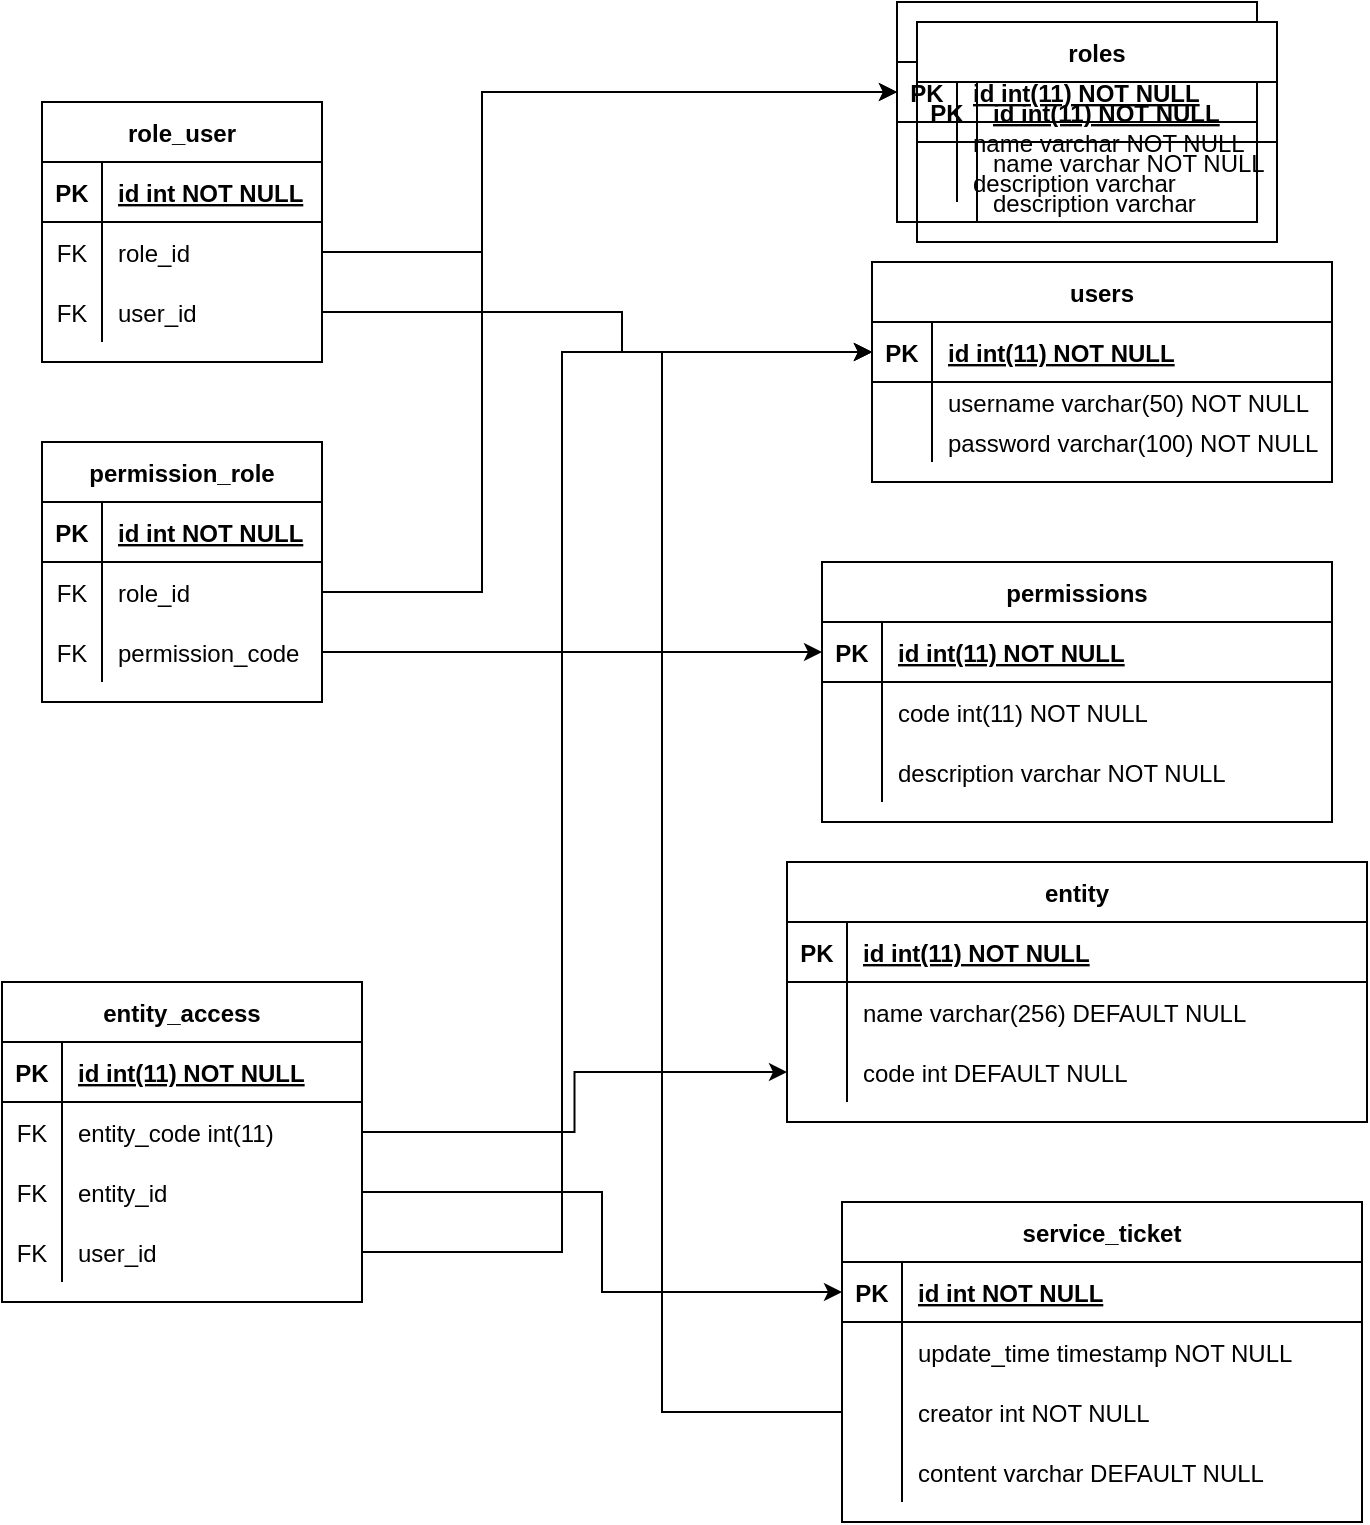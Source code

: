 <mxfile version="14.9.6" type="device"><diagram id="R2lEEEUBdFMjLlhIrx00" name="Page-1"><mxGraphModel dx="1088" dy="880" grid="1" gridSize="10" guides="1" tooltips="1" connect="1" arrows="1" fold="1" page="1" pageScale="1" pageWidth="850" pageHeight="1100" math="0" shadow="0" extFonts="Permanent Marker^https://fonts.googleapis.com/css?family=Permanent+Marker"><root><mxCell id="0"/><mxCell id="1" parent="0"/><mxCell id="L_12jhZDJ4BhdhcCoROc-27" value="role_user" style="shape=table;startSize=30;container=1;collapsible=1;childLayout=tableLayout;fixedRows=1;rowLines=0;fontStyle=1;align=center;resizeLast=1;" parent="1" vertex="1"><mxGeometry x="90" y="130" width="140" height="130" as="geometry"/></mxCell><mxCell id="L_12jhZDJ4BhdhcCoROc-28" value="" style="shape=partialRectangle;collapsible=0;dropTarget=0;pointerEvents=0;fillColor=none;top=0;left=0;bottom=1;right=0;points=[[0,0.5],[1,0.5]];portConstraint=eastwest;" parent="L_12jhZDJ4BhdhcCoROc-27" vertex="1"><mxGeometry y="30" width="140" height="30" as="geometry"/></mxCell><mxCell id="L_12jhZDJ4BhdhcCoROc-29" value="PK" style="shape=partialRectangle;connectable=0;fillColor=none;top=0;left=0;bottom=0;right=0;fontStyle=1;overflow=hidden;" parent="L_12jhZDJ4BhdhcCoROc-28" vertex="1"><mxGeometry width="30" height="30" as="geometry"/></mxCell><mxCell id="L_12jhZDJ4BhdhcCoROc-30" value="id int NOT NULL" style="shape=partialRectangle;connectable=0;fillColor=none;top=0;left=0;bottom=0;right=0;align=left;spacingLeft=6;fontStyle=5;overflow=hidden;" parent="L_12jhZDJ4BhdhcCoROc-28" vertex="1"><mxGeometry x="30" width="110" height="30" as="geometry"/></mxCell><mxCell id="L_12jhZDJ4BhdhcCoROc-31" value="" style="shape=partialRectangle;collapsible=0;dropTarget=0;pointerEvents=0;fillColor=none;top=0;left=0;bottom=0;right=0;points=[[0,0.5],[1,0.5]];portConstraint=eastwest;" parent="L_12jhZDJ4BhdhcCoROc-27" vertex="1"><mxGeometry y="60" width="140" height="30" as="geometry"/></mxCell><mxCell id="L_12jhZDJ4BhdhcCoROc-32" value="FK" style="shape=partialRectangle;connectable=0;fillColor=none;top=0;left=0;bottom=0;right=0;editable=1;overflow=hidden;" parent="L_12jhZDJ4BhdhcCoROc-31" vertex="1"><mxGeometry width="30" height="30" as="geometry"/></mxCell><mxCell id="L_12jhZDJ4BhdhcCoROc-33" value="role_id" style="shape=partialRectangle;connectable=0;fillColor=none;top=0;left=0;bottom=0;right=0;align=left;spacingLeft=6;overflow=hidden;" parent="L_12jhZDJ4BhdhcCoROc-31" vertex="1"><mxGeometry x="30" width="110" height="30" as="geometry"/></mxCell><mxCell id="L_12jhZDJ4BhdhcCoROc-34" value="" style="shape=partialRectangle;collapsible=0;dropTarget=0;pointerEvents=0;fillColor=none;top=0;left=0;bottom=0;right=0;points=[[0,0.5],[1,0.5]];portConstraint=eastwest;" parent="L_12jhZDJ4BhdhcCoROc-27" vertex="1"><mxGeometry y="90" width="140" height="30" as="geometry"/></mxCell><mxCell id="L_12jhZDJ4BhdhcCoROc-35" value="FK" style="shape=partialRectangle;connectable=0;fillColor=none;top=0;left=0;bottom=0;right=0;editable=1;overflow=hidden;" parent="L_12jhZDJ4BhdhcCoROc-34" vertex="1"><mxGeometry width="30" height="30" as="geometry"/></mxCell><mxCell id="L_12jhZDJ4BhdhcCoROc-36" value="user_id " style="shape=partialRectangle;connectable=0;fillColor=none;top=0;left=0;bottom=0;right=0;align=left;spacingLeft=6;overflow=hidden;" parent="L_12jhZDJ4BhdhcCoROc-34" vertex="1"><mxGeometry x="30" width="110" height="30" as="geometry"/></mxCell><mxCell id="L_12jhZDJ4BhdhcCoROc-40" value="permissions" style="shape=table;startSize=30;container=1;collapsible=1;childLayout=tableLayout;fixedRows=1;rowLines=0;fontStyle=1;align=center;resizeLast=1;" parent="1" vertex="1"><mxGeometry x="480" y="360" width="255" height="130" as="geometry"/></mxCell><mxCell id="L_12jhZDJ4BhdhcCoROc-41" value="" style="shape=partialRectangle;collapsible=0;dropTarget=0;pointerEvents=0;fillColor=none;top=0;left=0;bottom=1;right=0;points=[[0,0.5],[1,0.5]];portConstraint=eastwest;" parent="L_12jhZDJ4BhdhcCoROc-40" vertex="1"><mxGeometry y="30" width="255" height="30" as="geometry"/></mxCell><mxCell id="L_12jhZDJ4BhdhcCoROc-42" value="PK" style="shape=partialRectangle;connectable=0;fillColor=none;top=0;left=0;bottom=0;right=0;fontStyle=1;overflow=hidden;" parent="L_12jhZDJ4BhdhcCoROc-41" vertex="1"><mxGeometry width="30" height="30" as="geometry"/></mxCell><mxCell id="L_12jhZDJ4BhdhcCoROc-43" value="id int(11) NOT NULL" style="shape=partialRectangle;connectable=0;fillColor=none;top=0;left=0;bottom=0;right=0;align=left;spacingLeft=6;fontStyle=5;overflow=hidden;" parent="L_12jhZDJ4BhdhcCoROc-41" vertex="1"><mxGeometry x="30" width="225" height="30" as="geometry"/></mxCell><mxCell id="L_12jhZDJ4BhdhcCoROc-134" style="shape=partialRectangle;collapsible=0;dropTarget=0;pointerEvents=0;fillColor=none;top=0;left=0;bottom=0;right=0;points=[[0,0.5],[1,0.5]];portConstraint=eastwest;" parent="L_12jhZDJ4BhdhcCoROc-40" vertex="1"><mxGeometry y="60" width="255" height="30" as="geometry"/></mxCell><mxCell id="L_12jhZDJ4BhdhcCoROc-135" style="shape=partialRectangle;connectable=0;fillColor=none;top=0;left=0;bottom=0;right=0;editable=1;overflow=hidden;" parent="L_12jhZDJ4BhdhcCoROc-134" vertex="1"><mxGeometry width="30" height="30" as="geometry"/></mxCell><mxCell id="L_12jhZDJ4BhdhcCoROc-136" value="code int(11) NOT NULL" style="shape=partialRectangle;connectable=0;fillColor=none;top=0;left=0;bottom=0;right=0;align=left;spacingLeft=6;overflow=hidden;" parent="L_12jhZDJ4BhdhcCoROc-134" vertex="1"><mxGeometry x="30" width="225" height="30" as="geometry"/></mxCell><mxCell id="L_12jhZDJ4BhdhcCoROc-44" value="" style="shape=partialRectangle;collapsible=0;dropTarget=0;pointerEvents=0;fillColor=none;top=0;left=0;bottom=0;right=0;points=[[0,0.5],[1,0.5]];portConstraint=eastwest;" parent="L_12jhZDJ4BhdhcCoROc-40" vertex="1"><mxGeometry y="90" width="255" height="30" as="geometry"/></mxCell><mxCell id="L_12jhZDJ4BhdhcCoROc-45" value="" style="shape=partialRectangle;connectable=0;fillColor=none;top=0;left=0;bottom=0;right=0;editable=1;overflow=hidden;" parent="L_12jhZDJ4BhdhcCoROc-44" vertex="1"><mxGeometry width="30" height="30" as="geometry"/></mxCell><mxCell id="L_12jhZDJ4BhdhcCoROc-46" value="description varchar NOT NULL" style="shape=partialRectangle;connectable=0;fillColor=none;top=0;left=0;bottom=0;right=0;align=left;spacingLeft=6;overflow=hidden;" parent="L_12jhZDJ4BhdhcCoROc-44" vertex="1"><mxGeometry x="30" width="225" height="30" as="geometry"/></mxCell><mxCell id="L_12jhZDJ4BhdhcCoROc-53" value="permission_role" style="shape=table;startSize=30;container=1;collapsible=1;childLayout=tableLayout;fixedRows=1;rowLines=0;fontStyle=1;align=center;resizeLast=1;" parent="1" vertex="1"><mxGeometry x="90" y="300" width="140" height="130" as="geometry"/></mxCell><mxCell id="L_12jhZDJ4BhdhcCoROc-54" value="" style="shape=partialRectangle;collapsible=0;dropTarget=0;pointerEvents=0;fillColor=none;top=0;left=0;bottom=1;right=0;points=[[0,0.5],[1,0.5]];portConstraint=eastwest;" parent="L_12jhZDJ4BhdhcCoROc-53" vertex="1"><mxGeometry y="30" width="140" height="30" as="geometry"/></mxCell><mxCell id="L_12jhZDJ4BhdhcCoROc-55" value="PK" style="shape=partialRectangle;connectable=0;fillColor=none;top=0;left=0;bottom=0;right=0;fontStyle=1;overflow=hidden;" parent="L_12jhZDJ4BhdhcCoROc-54" vertex="1"><mxGeometry width="30" height="30" as="geometry"/></mxCell><mxCell id="L_12jhZDJ4BhdhcCoROc-56" value="id int NOT NULL" style="shape=partialRectangle;connectable=0;fillColor=none;top=0;left=0;bottom=0;right=0;align=left;spacingLeft=6;fontStyle=5;overflow=hidden;" parent="L_12jhZDJ4BhdhcCoROc-54" vertex="1"><mxGeometry x="30" width="110" height="30" as="geometry"/></mxCell><mxCell id="L_12jhZDJ4BhdhcCoROc-57" value="" style="shape=partialRectangle;collapsible=0;dropTarget=0;pointerEvents=0;fillColor=none;top=0;left=0;bottom=0;right=0;points=[[0,0.5],[1,0.5]];portConstraint=eastwest;" parent="L_12jhZDJ4BhdhcCoROc-53" vertex="1"><mxGeometry y="60" width="140" height="30" as="geometry"/></mxCell><mxCell id="L_12jhZDJ4BhdhcCoROc-58" value="FK" style="shape=partialRectangle;connectable=0;fillColor=none;top=0;left=0;bottom=0;right=0;editable=1;overflow=hidden;" parent="L_12jhZDJ4BhdhcCoROc-57" vertex="1"><mxGeometry width="30" height="30" as="geometry"/></mxCell><mxCell id="L_12jhZDJ4BhdhcCoROc-59" value="role_id " style="shape=partialRectangle;connectable=0;fillColor=none;top=0;left=0;bottom=0;right=0;align=left;spacingLeft=6;overflow=hidden;" parent="L_12jhZDJ4BhdhcCoROc-57" vertex="1"><mxGeometry x="30" width="110" height="30" as="geometry"/></mxCell><mxCell id="L_12jhZDJ4BhdhcCoROc-60" value="" style="shape=partialRectangle;collapsible=0;dropTarget=0;pointerEvents=0;fillColor=none;top=0;left=0;bottom=0;right=0;points=[[0,0.5],[1,0.5]];portConstraint=eastwest;" parent="L_12jhZDJ4BhdhcCoROc-53" vertex="1"><mxGeometry y="90" width="140" height="30" as="geometry"/></mxCell><mxCell id="L_12jhZDJ4BhdhcCoROc-61" value="FK" style="shape=partialRectangle;connectable=0;fillColor=none;top=0;left=0;bottom=0;right=0;editable=1;overflow=hidden;" parent="L_12jhZDJ4BhdhcCoROc-60" vertex="1"><mxGeometry width="30" height="30" as="geometry"/></mxCell><mxCell id="L_12jhZDJ4BhdhcCoROc-62" value="permission_code " style="shape=partialRectangle;connectable=0;fillColor=none;top=0;left=0;bottom=0;right=0;align=left;spacingLeft=6;overflow=hidden;" parent="L_12jhZDJ4BhdhcCoROc-60" vertex="1"><mxGeometry x="30" width="110" height="30" as="geometry"/></mxCell><mxCell id="L_12jhZDJ4BhdhcCoROc-66" style="edgeStyle=orthogonalEdgeStyle;rounded=0;orthogonalLoop=1;jettySize=auto;html=1;entryX=0;entryY=0.5;entryDx=0;entryDy=0;" parent="1" source="L_12jhZDJ4BhdhcCoROc-60" target="L_12jhZDJ4BhdhcCoROc-41" edge="1"><mxGeometry relative="1" as="geometry"/></mxCell><mxCell id="L_12jhZDJ4BhdhcCoROc-67" value="roles" style="shape=table;startSize=30;container=1;collapsible=1;childLayout=tableLayout;fixedRows=1;rowLines=0;fontStyle=1;align=center;resizeLast=1;" parent="1" vertex="1"><mxGeometry x="517.5" y="80" width="180" height="110" as="geometry"/></mxCell><mxCell id="L_12jhZDJ4BhdhcCoROc-68" value="" style="shape=partialRectangle;collapsible=0;dropTarget=0;pointerEvents=0;fillColor=none;top=0;left=0;bottom=1;right=0;points=[[0,0.5],[1,0.5]];portConstraint=eastwest;" parent="L_12jhZDJ4BhdhcCoROc-67" vertex="1"><mxGeometry y="30" width="180" height="30" as="geometry"/></mxCell><mxCell id="L_12jhZDJ4BhdhcCoROc-69" value="PK" style="shape=partialRectangle;connectable=0;fillColor=none;top=0;left=0;bottom=0;right=0;fontStyle=1;overflow=hidden;" parent="L_12jhZDJ4BhdhcCoROc-68" vertex="1"><mxGeometry width="30" height="30" as="geometry"/></mxCell><mxCell id="L_12jhZDJ4BhdhcCoROc-70" value="id int(11) NOT NULL" style="shape=partialRectangle;connectable=0;fillColor=none;top=0;left=0;bottom=0;right=0;align=left;spacingLeft=6;fontStyle=5;overflow=hidden;" parent="L_12jhZDJ4BhdhcCoROc-68" vertex="1"><mxGeometry x="30" width="150" height="30" as="geometry"/></mxCell><mxCell id="L_12jhZDJ4BhdhcCoROc-71" value="" style="shape=partialRectangle;collapsible=0;dropTarget=0;pointerEvents=0;fillColor=none;top=0;left=0;bottom=0;right=0;points=[[0,0.5],[1,0.5]];portConstraint=eastwest;" parent="L_12jhZDJ4BhdhcCoROc-67" vertex="1"><mxGeometry y="60" width="180" height="20" as="geometry"/></mxCell><mxCell id="L_12jhZDJ4BhdhcCoROc-72" value="" style="shape=partialRectangle;connectable=0;fillColor=none;top=0;left=0;bottom=0;right=0;editable=1;overflow=hidden;" parent="L_12jhZDJ4BhdhcCoROc-71" vertex="1"><mxGeometry width="30" height="20" as="geometry"/></mxCell><mxCell id="L_12jhZDJ4BhdhcCoROc-73" value="name varchar NOT NULL" style="shape=partialRectangle;connectable=0;fillColor=none;top=0;left=0;bottom=0;right=0;align=left;spacingLeft=6;overflow=hidden;" parent="L_12jhZDJ4BhdhcCoROc-71" vertex="1"><mxGeometry x="30" width="150" height="20" as="geometry"/></mxCell><mxCell id="KRt6DGjXt6XaIP62rAGj-6" style="shape=partialRectangle;collapsible=0;dropTarget=0;pointerEvents=0;fillColor=none;top=0;left=0;bottom=0;right=0;points=[[0,0.5],[1,0.5]];portConstraint=eastwest;" parent="L_12jhZDJ4BhdhcCoROc-67" vertex="1"><mxGeometry y="80" width="180" height="20" as="geometry"/></mxCell><mxCell id="KRt6DGjXt6XaIP62rAGj-7" style="shape=partialRectangle;connectable=0;fillColor=none;top=0;left=0;bottom=0;right=0;editable=1;overflow=hidden;" parent="KRt6DGjXt6XaIP62rAGj-6" vertex="1"><mxGeometry width="30" height="20" as="geometry"/></mxCell><mxCell id="KRt6DGjXt6XaIP62rAGj-8" value="description varchar" style="shape=partialRectangle;connectable=0;fillColor=none;top=0;left=0;bottom=0;right=0;align=left;spacingLeft=6;overflow=hidden;" parent="KRt6DGjXt6XaIP62rAGj-6" vertex="1"><mxGeometry x="30" width="150" height="20" as="geometry"/></mxCell><mxCell id="L_12jhZDJ4BhdhcCoROc-80" style="edgeStyle=orthogonalEdgeStyle;rounded=0;orthogonalLoop=1;jettySize=auto;html=1;entryX=0;entryY=0.5;entryDx=0;entryDy=0;" parent="1" source="L_12jhZDJ4BhdhcCoROc-31" target="L_12jhZDJ4BhdhcCoROc-68" edge="1"><mxGeometry relative="1" as="geometry"><Array as="points"><mxPoint x="310" y="205"/><mxPoint x="310" y="125"/></Array></mxGeometry></mxCell><mxCell id="L_12jhZDJ4BhdhcCoROc-81" value="service_ticket" style="shape=table;startSize=30;container=1;collapsible=1;childLayout=tableLayout;fixedRows=1;rowLines=0;fontStyle=1;align=center;resizeLast=1;" parent="1" vertex="1"><mxGeometry x="490" y="680" width="260" height="160" as="geometry"/></mxCell><mxCell id="L_12jhZDJ4BhdhcCoROc-82" value="" style="shape=partialRectangle;collapsible=0;dropTarget=0;pointerEvents=0;fillColor=none;top=0;left=0;bottom=1;right=0;points=[[0,0.5],[1,0.5]];portConstraint=eastwest;" parent="L_12jhZDJ4BhdhcCoROc-81" vertex="1"><mxGeometry y="30" width="260" height="30" as="geometry"/></mxCell><mxCell id="L_12jhZDJ4BhdhcCoROc-83" value="PK" style="shape=partialRectangle;connectable=0;fillColor=none;top=0;left=0;bottom=0;right=0;fontStyle=1;overflow=hidden;" parent="L_12jhZDJ4BhdhcCoROc-82" vertex="1"><mxGeometry width="30" height="30" as="geometry"/></mxCell><mxCell id="L_12jhZDJ4BhdhcCoROc-84" value="id int NOT NULL" style="shape=partialRectangle;connectable=0;fillColor=none;top=0;left=0;bottom=0;right=0;align=left;spacingLeft=6;fontStyle=5;overflow=hidden;" parent="L_12jhZDJ4BhdhcCoROc-82" vertex="1"><mxGeometry x="30" width="230" height="30" as="geometry"/></mxCell><mxCell id="L_12jhZDJ4BhdhcCoROc-85" value="" style="shape=partialRectangle;collapsible=0;dropTarget=0;pointerEvents=0;fillColor=none;top=0;left=0;bottom=0;right=0;points=[[0,0.5],[1,0.5]];portConstraint=eastwest;" parent="L_12jhZDJ4BhdhcCoROc-81" vertex="1"><mxGeometry y="60" width="260" height="30" as="geometry"/></mxCell><mxCell id="L_12jhZDJ4BhdhcCoROc-86" value="" style="shape=partialRectangle;connectable=0;fillColor=none;top=0;left=0;bottom=0;right=0;editable=1;overflow=hidden;" parent="L_12jhZDJ4BhdhcCoROc-85" vertex="1"><mxGeometry width="30" height="30" as="geometry"/></mxCell><mxCell id="L_12jhZDJ4BhdhcCoROc-87" value="update_time timestamp NOT NULL" style="shape=partialRectangle;connectable=0;fillColor=none;top=0;left=0;bottom=0;right=0;align=left;spacingLeft=6;overflow=hidden;" parent="L_12jhZDJ4BhdhcCoROc-85" vertex="1"><mxGeometry x="30" width="230" height="30" as="geometry"/></mxCell><mxCell id="L_12jhZDJ4BhdhcCoROc-88" value="" style="shape=partialRectangle;collapsible=0;dropTarget=0;pointerEvents=0;fillColor=none;top=0;left=0;bottom=0;right=0;points=[[0,0.5],[1,0.5]];portConstraint=eastwest;" parent="L_12jhZDJ4BhdhcCoROc-81" vertex="1"><mxGeometry y="90" width="260" height="30" as="geometry"/></mxCell><mxCell id="L_12jhZDJ4BhdhcCoROc-89" value="" style="shape=partialRectangle;connectable=0;fillColor=none;top=0;left=0;bottom=0;right=0;editable=1;overflow=hidden;" parent="L_12jhZDJ4BhdhcCoROc-88" vertex="1"><mxGeometry width="30" height="30" as="geometry"/></mxCell><mxCell id="L_12jhZDJ4BhdhcCoROc-90" value="creator int NOT NULL" style="shape=partialRectangle;connectable=0;fillColor=none;top=0;left=0;bottom=0;right=0;align=left;spacingLeft=6;overflow=hidden;" parent="L_12jhZDJ4BhdhcCoROc-88" vertex="1"><mxGeometry x="30" width="230" height="30" as="geometry"/></mxCell><mxCell id="L_12jhZDJ4BhdhcCoROc-92" style="shape=partialRectangle;collapsible=0;dropTarget=0;pointerEvents=0;fillColor=none;top=0;left=0;bottom=0;right=0;points=[[0,0.5],[1,0.5]];portConstraint=eastwest;" parent="L_12jhZDJ4BhdhcCoROc-81" vertex="1"><mxGeometry y="120" width="260" height="30" as="geometry"/></mxCell><mxCell id="L_12jhZDJ4BhdhcCoROc-93" style="shape=partialRectangle;connectable=0;fillColor=none;top=0;left=0;bottom=0;right=0;editable=1;overflow=hidden;" parent="L_12jhZDJ4BhdhcCoROc-92" vertex="1"><mxGeometry width="30" height="30" as="geometry"/></mxCell><mxCell id="L_12jhZDJ4BhdhcCoROc-94" value="content varchar DEFAULT NULL" style="shape=partialRectangle;connectable=0;fillColor=none;top=0;left=0;bottom=0;right=0;align=left;spacingLeft=6;overflow=hidden;" parent="L_12jhZDJ4BhdhcCoROc-92" vertex="1"><mxGeometry x="30" width="230" height="30" as="geometry"/></mxCell><mxCell id="L_12jhZDJ4BhdhcCoROc-95" value="users" style="shape=table;startSize=30;container=1;collapsible=1;childLayout=tableLayout;fixedRows=1;rowLines=0;fontStyle=1;align=center;resizeLast=1;" parent="1" vertex="1"><mxGeometry x="505" y="210" width="230" height="110" as="geometry"/></mxCell><mxCell id="L_12jhZDJ4BhdhcCoROc-96" value="" style="shape=partialRectangle;collapsible=0;dropTarget=0;pointerEvents=0;fillColor=none;top=0;left=0;bottom=1;right=0;points=[[0,0.5],[1,0.5]];portConstraint=eastwest;" parent="L_12jhZDJ4BhdhcCoROc-95" vertex="1"><mxGeometry y="30" width="230" height="30" as="geometry"/></mxCell><mxCell id="L_12jhZDJ4BhdhcCoROc-97" value="PK" style="shape=partialRectangle;connectable=0;fillColor=none;top=0;left=0;bottom=0;right=0;fontStyle=1;overflow=hidden;" parent="L_12jhZDJ4BhdhcCoROc-96" vertex="1"><mxGeometry width="30" height="30" as="geometry"/></mxCell><mxCell id="L_12jhZDJ4BhdhcCoROc-98" value="id int(11) NOT NULL" style="shape=partialRectangle;connectable=0;fillColor=none;top=0;left=0;bottom=0;right=0;align=left;spacingLeft=6;fontStyle=5;overflow=hidden;" parent="L_12jhZDJ4BhdhcCoROc-96" vertex="1"><mxGeometry x="30" width="200" height="30" as="geometry"/></mxCell><mxCell id="L_12jhZDJ4BhdhcCoROc-99" value="" style="shape=partialRectangle;collapsible=0;dropTarget=0;pointerEvents=0;fillColor=none;top=0;left=0;bottom=0;right=0;points=[[0,0.5],[1,0.5]];portConstraint=eastwest;" parent="L_12jhZDJ4BhdhcCoROc-95" vertex="1"><mxGeometry y="60" width="230" height="20" as="geometry"/></mxCell><mxCell id="L_12jhZDJ4BhdhcCoROc-100" value="" style="shape=partialRectangle;connectable=0;fillColor=none;top=0;left=0;bottom=0;right=0;editable=1;overflow=hidden;" parent="L_12jhZDJ4BhdhcCoROc-99" vertex="1"><mxGeometry width="30" height="20" as="geometry"/></mxCell><mxCell id="L_12jhZDJ4BhdhcCoROc-101" value="username varchar(50) NOT NULL" style="shape=partialRectangle;connectable=0;fillColor=none;top=0;left=0;bottom=0;right=0;align=left;spacingLeft=6;overflow=hidden;" parent="L_12jhZDJ4BhdhcCoROc-99" vertex="1"><mxGeometry x="30" width="200" height="20" as="geometry"/></mxCell><mxCell id="L_12jhZDJ4BhdhcCoROc-102" style="shape=partialRectangle;collapsible=0;dropTarget=0;pointerEvents=0;fillColor=none;top=0;left=0;bottom=0;right=0;points=[[0,0.5],[1,0.5]];portConstraint=eastwest;" parent="L_12jhZDJ4BhdhcCoROc-95" vertex="1"><mxGeometry y="80" width="230" height="20" as="geometry"/></mxCell><mxCell id="L_12jhZDJ4BhdhcCoROc-103" style="shape=partialRectangle;connectable=0;fillColor=none;top=0;left=0;bottom=0;right=0;editable=1;overflow=hidden;" parent="L_12jhZDJ4BhdhcCoROc-102" vertex="1"><mxGeometry width="30" height="20" as="geometry"/></mxCell><mxCell id="L_12jhZDJ4BhdhcCoROc-104" value="password varchar(100) NOT NULL" style="shape=partialRectangle;connectable=0;fillColor=none;top=0;left=0;bottom=0;right=0;align=left;spacingLeft=6;overflow=hidden;" parent="L_12jhZDJ4BhdhcCoROc-102" vertex="1"><mxGeometry x="30" width="200" height="20" as="geometry"/></mxCell><mxCell id="L_12jhZDJ4BhdhcCoROc-106" style="edgeStyle=orthogonalEdgeStyle;rounded=0;orthogonalLoop=1;jettySize=auto;html=1;entryX=0;entryY=0.5;entryDx=0;entryDy=0;" parent="1" source="L_12jhZDJ4BhdhcCoROc-57" target="L_12jhZDJ4BhdhcCoROc-68" edge="1"><mxGeometry relative="1" as="geometry"><Array as="points"><mxPoint x="310" y="375"/><mxPoint x="310" y="125"/></Array></mxGeometry></mxCell><mxCell id="L_12jhZDJ4BhdhcCoROc-108" value="entity" style="shape=table;startSize=30;container=1;collapsible=1;childLayout=tableLayout;fixedRows=1;rowLines=0;fontStyle=1;align=center;resizeLast=1;" parent="1" vertex="1"><mxGeometry x="462.5" y="510" width="290" height="130" as="geometry"/></mxCell><mxCell id="L_12jhZDJ4BhdhcCoROc-109" value="" style="shape=partialRectangle;collapsible=0;dropTarget=0;pointerEvents=0;fillColor=none;top=0;left=0;bottom=1;right=0;points=[[0,0.5],[1,0.5]];portConstraint=eastwest;" parent="L_12jhZDJ4BhdhcCoROc-108" vertex="1"><mxGeometry y="30" width="290" height="30" as="geometry"/></mxCell><mxCell id="L_12jhZDJ4BhdhcCoROc-110" value="PK" style="shape=partialRectangle;connectable=0;fillColor=none;top=0;left=0;bottom=0;right=0;fontStyle=1;overflow=hidden;" parent="L_12jhZDJ4BhdhcCoROc-109" vertex="1"><mxGeometry width="30" height="30" as="geometry"/></mxCell><mxCell id="L_12jhZDJ4BhdhcCoROc-111" value="id int(11) NOT NULL" style="shape=partialRectangle;connectable=0;fillColor=none;top=0;left=0;bottom=0;right=0;align=left;spacingLeft=6;fontStyle=5;overflow=hidden;" parent="L_12jhZDJ4BhdhcCoROc-109" vertex="1"><mxGeometry x="30" width="260" height="30" as="geometry"/></mxCell><mxCell id="L_12jhZDJ4BhdhcCoROc-112" value="" style="shape=partialRectangle;collapsible=0;dropTarget=0;pointerEvents=0;fillColor=none;top=0;left=0;bottom=0;right=0;points=[[0,0.5],[1,0.5]];portConstraint=eastwest;" parent="L_12jhZDJ4BhdhcCoROc-108" vertex="1"><mxGeometry y="60" width="290" height="30" as="geometry"/></mxCell><mxCell id="L_12jhZDJ4BhdhcCoROc-113" value="" style="shape=partialRectangle;connectable=0;fillColor=none;top=0;left=0;bottom=0;right=0;editable=1;overflow=hidden;" parent="L_12jhZDJ4BhdhcCoROc-112" vertex="1"><mxGeometry width="30" height="30" as="geometry"/></mxCell><mxCell id="L_12jhZDJ4BhdhcCoROc-114" value="name varchar(256) DEFAULT NULL" style="shape=partialRectangle;connectable=0;fillColor=none;top=0;left=0;bottom=0;right=0;align=left;spacingLeft=6;overflow=hidden;" parent="L_12jhZDJ4BhdhcCoROc-112" vertex="1"><mxGeometry x="30" width="260" height="30" as="geometry"/></mxCell><mxCell id="L_12jhZDJ4BhdhcCoROc-115" value="" style="shape=partialRectangle;collapsible=0;dropTarget=0;pointerEvents=0;fillColor=none;top=0;left=0;bottom=0;right=0;points=[[0,0.5],[1,0.5]];portConstraint=eastwest;" parent="L_12jhZDJ4BhdhcCoROc-108" vertex="1"><mxGeometry y="90" width="290" height="30" as="geometry"/></mxCell><mxCell id="L_12jhZDJ4BhdhcCoROc-116" value="" style="shape=partialRectangle;connectable=0;fillColor=none;top=0;left=0;bottom=0;right=0;editable=1;overflow=hidden;" parent="L_12jhZDJ4BhdhcCoROc-115" vertex="1"><mxGeometry width="30" height="30" as="geometry"/></mxCell><mxCell id="L_12jhZDJ4BhdhcCoROc-117" value="code int DEFAULT NULL" style="shape=partialRectangle;connectable=0;fillColor=none;top=0;left=0;bottom=0;right=0;align=left;spacingLeft=6;overflow=hidden;" parent="L_12jhZDJ4BhdhcCoROc-115" vertex="1"><mxGeometry x="30" width="260" height="30" as="geometry"/></mxCell><mxCell id="L_12jhZDJ4BhdhcCoROc-121" value="entity_access" style="shape=table;startSize=30;container=1;collapsible=1;childLayout=tableLayout;fixedRows=1;rowLines=0;fontStyle=1;align=center;resizeLast=1;" parent="1" vertex="1"><mxGeometry x="70" y="570" width="180" height="160" as="geometry"/></mxCell><mxCell id="L_12jhZDJ4BhdhcCoROc-122" value="" style="shape=partialRectangle;collapsible=0;dropTarget=0;pointerEvents=0;fillColor=none;top=0;left=0;bottom=1;right=0;points=[[0,0.5],[1,0.5]];portConstraint=eastwest;" parent="L_12jhZDJ4BhdhcCoROc-121" vertex="1"><mxGeometry y="30" width="180" height="30" as="geometry"/></mxCell><mxCell id="L_12jhZDJ4BhdhcCoROc-123" value="PK" style="shape=partialRectangle;connectable=0;fillColor=none;top=0;left=0;bottom=0;right=0;fontStyle=1;overflow=hidden;" parent="L_12jhZDJ4BhdhcCoROc-122" vertex="1"><mxGeometry width="30" height="30" as="geometry"/></mxCell><mxCell id="L_12jhZDJ4BhdhcCoROc-124" value="id int(11) NOT NULL" style="shape=partialRectangle;connectable=0;fillColor=none;top=0;left=0;bottom=0;right=0;align=left;spacingLeft=6;fontStyle=5;overflow=hidden;" parent="L_12jhZDJ4BhdhcCoROc-122" vertex="1"><mxGeometry x="30" width="150" height="30" as="geometry"/></mxCell><mxCell id="L_12jhZDJ4BhdhcCoROc-125" value="" style="shape=partialRectangle;collapsible=0;dropTarget=0;pointerEvents=0;fillColor=none;top=0;left=0;bottom=0;right=0;points=[[0,0.5],[1,0.5]];portConstraint=eastwest;" parent="L_12jhZDJ4BhdhcCoROc-121" vertex="1"><mxGeometry y="60" width="180" height="30" as="geometry"/></mxCell><mxCell id="L_12jhZDJ4BhdhcCoROc-126" value="FK" style="shape=partialRectangle;connectable=0;fillColor=none;top=0;left=0;bottom=0;right=0;editable=1;overflow=hidden;" parent="L_12jhZDJ4BhdhcCoROc-125" vertex="1"><mxGeometry width="30" height="30" as="geometry"/></mxCell><mxCell id="L_12jhZDJ4BhdhcCoROc-127" value="entity_code int(11)" style="shape=partialRectangle;connectable=0;fillColor=none;top=0;left=0;bottom=0;right=0;align=left;spacingLeft=6;overflow=hidden;" parent="L_12jhZDJ4BhdhcCoROc-125" vertex="1"><mxGeometry x="30" width="150" height="30" as="geometry"/></mxCell><mxCell id="L_12jhZDJ4BhdhcCoROc-131" value="" style="shape=partialRectangle;collapsible=0;dropTarget=0;pointerEvents=0;fillColor=none;top=0;left=0;bottom=0;right=0;points=[[0,0.5],[1,0.5]];portConstraint=eastwest;" parent="L_12jhZDJ4BhdhcCoROc-121" vertex="1"><mxGeometry y="90" width="180" height="30" as="geometry"/></mxCell><mxCell id="L_12jhZDJ4BhdhcCoROc-132" value="FK" style="shape=partialRectangle;connectable=0;fillColor=none;top=0;left=0;bottom=0;right=0;editable=1;overflow=hidden;" parent="L_12jhZDJ4BhdhcCoROc-131" vertex="1"><mxGeometry width="30" height="30" as="geometry"/></mxCell><mxCell id="L_12jhZDJ4BhdhcCoROc-133" value="entity_id" style="shape=partialRectangle;connectable=0;fillColor=none;top=0;left=0;bottom=0;right=0;align=left;spacingLeft=6;overflow=hidden;" parent="L_12jhZDJ4BhdhcCoROc-131" vertex="1"><mxGeometry x="30" width="150" height="30" as="geometry"/></mxCell><mxCell id="L_12jhZDJ4BhdhcCoROc-140" style="shape=partialRectangle;collapsible=0;dropTarget=0;pointerEvents=0;fillColor=none;top=0;left=0;bottom=0;right=0;points=[[0,0.5],[1,0.5]];portConstraint=eastwest;" parent="L_12jhZDJ4BhdhcCoROc-121" vertex="1"><mxGeometry y="120" width="180" height="30" as="geometry"/></mxCell><mxCell id="L_12jhZDJ4BhdhcCoROc-141" value="FK" style="shape=partialRectangle;connectable=0;fillColor=none;top=0;left=0;bottom=0;right=0;editable=1;overflow=hidden;" parent="L_12jhZDJ4BhdhcCoROc-140" vertex="1"><mxGeometry width="30" height="30" as="geometry"/></mxCell><mxCell id="L_12jhZDJ4BhdhcCoROc-142" value="user_id" style="shape=partialRectangle;connectable=0;fillColor=none;top=0;left=0;bottom=0;right=0;align=left;spacingLeft=6;overflow=hidden;" parent="L_12jhZDJ4BhdhcCoROc-140" vertex="1"><mxGeometry x="30" width="150" height="30" as="geometry"/></mxCell><mxCell id="KRt6DGjXt6XaIP62rAGj-2" style="edgeStyle=orthogonalEdgeStyle;rounded=0;orthogonalLoop=1;jettySize=auto;html=1;entryX=0;entryY=0.5;entryDx=0;entryDy=0;" parent="1" source="L_12jhZDJ4BhdhcCoROc-34" target="L_12jhZDJ4BhdhcCoROc-96" edge="1"><mxGeometry relative="1" as="geometry"><Array as="points"><mxPoint x="380" y="235"/><mxPoint x="380" y="255"/></Array></mxGeometry></mxCell><mxCell id="KRt6DGjXt6XaIP62rAGj-4" style="edgeStyle=orthogonalEdgeStyle;rounded=0;orthogonalLoop=1;jettySize=auto;html=1;entryX=0;entryY=0.5;entryDx=0;entryDy=0;exitX=1;exitY=0.5;exitDx=0;exitDy=0;" parent="1" source="L_12jhZDJ4BhdhcCoROc-140" target="L_12jhZDJ4BhdhcCoROc-96" edge="1"><mxGeometry relative="1" as="geometry"><Array as="points"><mxPoint x="350" y="705"/><mxPoint x="350" y="255"/></Array></mxGeometry></mxCell><mxCell id="KRt6DGjXt6XaIP62rAGj-5" style="edgeStyle=orthogonalEdgeStyle;rounded=0;orthogonalLoop=1;jettySize=auto;html=1;entryX=0;entryY=0.5;entryDx=0;entryDy=0;" parent="1" source="L_12jhZDJ4BhdhcCoROc-88" target="L_12jhZDJ4BhdhcCoROc-96" edge="1"><mxGeometry relative="1" as="geometry"><Array as="points"><mxPoint x="400" y="785"/><mxPoint x="400" y="255"/></Array></mxGeometry></mxCell><mxCell id="KRt6DGjXt6XaIP62rAGj-9" style="edgeStyle=orthogonalEdgeStyle;rounded=0;orthogonalLoop=1;jettySize=auto;html=1;entryX=0;entryY=0.5;entryDx=0;entryDy=0;" parent="1" source="L_12jhZDJ4BhdhcCoROc-125" target="L_12jhZDJ4BhdhcCoROc-115" edge="1"><mxGeometry relative="1" as="geometry"/></mxCell><mxCell id="KRt6DGjXt6XaIP62rAGj-10" style="edgeStyle=orthogonalEdgeStyle;rounded=0;orthogonalLoop=1;jettySize=auto;html=1;entryX=0;entryY=0.5;entryDx=0;entryDy=0;" parent="1" source="L_12jhZDJ4BhdhcCoROc-131" target="L_12jhZDJ4BhdhcCoROc-82" edge="1"><mxGeometry relative="1" as="geometry"/></mxCell><mxCell id="8Ws_w85C6LIniHZ6We2H-1" value="roles" style="shape=table;startSize=30;container=1;collapsible=1;childLayout=tableLayout;fixedRows=1;rowLines=0;fontStyle=1;align=center;resizeLast=1;" vertex="1" parent="1"><mxGeometry x="527.5" y="90" width="180" height="110" as="geometry"/></mxCell><mxCell id="8Ws_w85C6LIniHZ6We2H-2" value="" style="shape=partialRectangle;collapsible=0;dropTarget=0;pointerEvents=0;fillColor=none;top=0;left=0;bottom=1;right=0;points=[[0,0.5],[1,0.5]];portConstraint=eastwest;" vertex="1" parent="8Ws_w85C6LIniHZ6We2H-1"><mxGeometry y="30" width="180" height="30" as="geometry"/></mxCell><mxCell id="8Ws_w85C6LIniHZ6We2H-3" value="PK" style="shape=partialRectangle;connectable=0;fillColor=none;top=0;left=0;bottom=0;right=0;fontStyle=1;overflow=hidden;" vertex="1" parent="8Ws_w85C6LIniHZ6We2H-2"><mxGeometry width="30" height="30" as="geometry"/></mxCell><mxCell id="8Ws_w85C6LIniHZ6We2H-4" value="id int(11) NOT NULL" style="shape=partialRectangle;connectable=0;fillColor=none;top=0;left=0;bottom=0;right=0;align=left;spacingLeft=6;fontStyle=5;overflow=hidden;" vertex="1" parent="8Ws_w85C6LIniHZ6We2H-2"><mxGeometry x="30" width="150" height="30" as="geometry"/></mxCell><mxCell id="8Ws_w85C6LIniHZ6We2H-5" value="" style="shape=partialRectangle;collapsible=0;dropTarget=0;pointerEvents=0;fillColor=none;top=0;left=0;bottom=0;right=0;points=[[0,0.5],[1,0.5]];portConstraint=eastwest;" vertex="1" parent="8Ws_w85C6LIniHZ6We2H-1"><mxGeometry y="60" width="180" height="20" as="geometry"/></mxCell><mxCell id="8Ws_w85C6LIniHZ6We2H-6" value="" style="shape=partialRectangle;connectable=0;fillColor=none;top=0;left=0;bottom=0;right=0;editable=1;overflow=hidden;" vertex="1" parent="8Ws_w85C6LIniHZ6We2H-5"><mxGeometry width="30" height="20" as="geometry"/></mxCell><mxCell id="8Ws_w85C6LIniHZ6We2H-7" value="name varchar NOT NULL" style="shape=partialRectangle;connectable=0;fillColor=none;top=0;left=0;bottom=0;right=0;align=left;spacingLeft=6;overflow=hidden;" vertex="1" parent="8Ws_w85C6LIniHZ6We2H-5"><mxGeometry x="30" width="150" height="20" as="geometry"/></mxCell><mxCell id="8Ws_w85C6LIniHZ6We2H-8" style="shape=partialRectangle;collapsible=0;dropTarget=0;pointerEvents=0;fillColor=none;top=0;left=0;bottom=0;right=0;points=[[0,0.5],[1,0.5]];portConstraint=eastwest;" vertex="1" parent="8Ws_w85C6LIniHZ6We2H-1"><mxGeometry y="80" width="180" height="20" as="geometry"/></mxCell><mxCell id="8Ws_w85C6LIniHZ6We2H-9" style="shape=partialRectangle;connectable=0;fillColor=none;top=0;left=0;bottom=0;right=0;editable=1;overflow=hidden;" vertex="1" parent="8Ws_w85C6LIniHZ6We2H-8"><mxGeometry width="30" height="20" as="geometry"/></mxCell><mxCell id="8Ws_w85C6LIniHZ6We2H-10" value="description varchar" style="shape=partialRectangle;connectable=0;fillColor=none;top=0;left=0;bottom=0;right=0;align=left;spacingLeft=6;overflow=hidden;" vertex="1" parent="8Ws_w85C6LIniHZ6We2H-8"><mxGeometry x="30" width="150" height="20" as="geometry"/></mxCell></root></mxGraphModel></diagram></mxfile>
